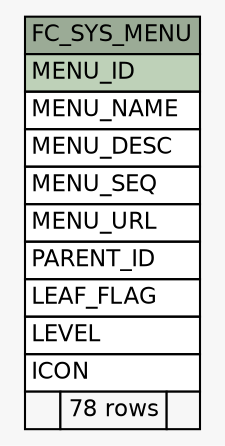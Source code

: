 // dot 2.26.0 on Linux 2.6.32-504.8.1.el6.x86_64
// SchemaSpy rev 590
digraph "FC_SYS_MENU" {
  graph [
    rankdir="RL"
    bgcolor="#f7f7f7"
    nodesep="0.18"
    ranksep="0.46"
    fontname="Helvetica"
    fontsize="11"
  ];
  node [
    fontname="Helvetica"
    fontsize="11"
    shape="plaintext"
  ];
  edge [
    arrowsize="0.8"
  ];
  "FC_SYS_MENU" [
    label=<
    <TABLE BORDER="0" CELLBORDER="1" CELLSPACING="0" BGCOLOR="#ffffff">
      <TR><TD COLSPAN="3" BGCOLOR="#9bab96" ALIGN="CENTER">FC_SYS_MENU</TD></TR>
      <TR><TD PORT="MENU_ID" COLSPAN="3" BGCOLOR="#bed1b8" ALIGN="LEFT">MENU_ID</TD></TR>
      <TR><TD PORT="MENU_NAME" COLSPAN="3" ALIGN="LEFT">MENU_NAME</TD></TR>
      <TR><TD PORT="MENU_DESC" COLSPAN="3" ALIGN="LEFT">MENU_DESC</TD></TR>
      <TR><TD PORT="MENU_SEQ" COLSPAN="3" ALIGN="LEFT">MENU_SEQ</TD></TR>
      <TR><TD PORT="MENU_URL" COLSPAN="3" ALIGN="LEFT">MENU_URL</TD></TR>
      <TR><TD PORT="PARENT_ID" COLSPAN="3" ALIGN="LEFT">PARENT_ID</TD></TR>
      <TR><TD PORT="LEAF_FLAG" COLSPAN="3" ALIGN="LEFT">LEAF_FLAG</TD></TR>
      <TR><TD PORT="LEVEL" COLSPAN="3" ALIGN="LEFT">LEVEL</TD></TR>
      <TR><TD PORT="ICON" COLSPAN="3" ALIGN="LEFT">ICON</TD></TR>
      <TR><TD ALIGN="LEFT" BGCOLOR="#f7f7f7">  </TD><TD ALIGN="RIGHT" BGCOLOR="#f7f7f7">78 rows</TD><TD ALIGN="RIGHT" BGCOLOR="#f7f7f7">  </TD></TR>
    </TABLE>>
    URL="tables/FC_SYS_MENU.html"
    tooltip="FC_SYS_MENU"
  ];
}
